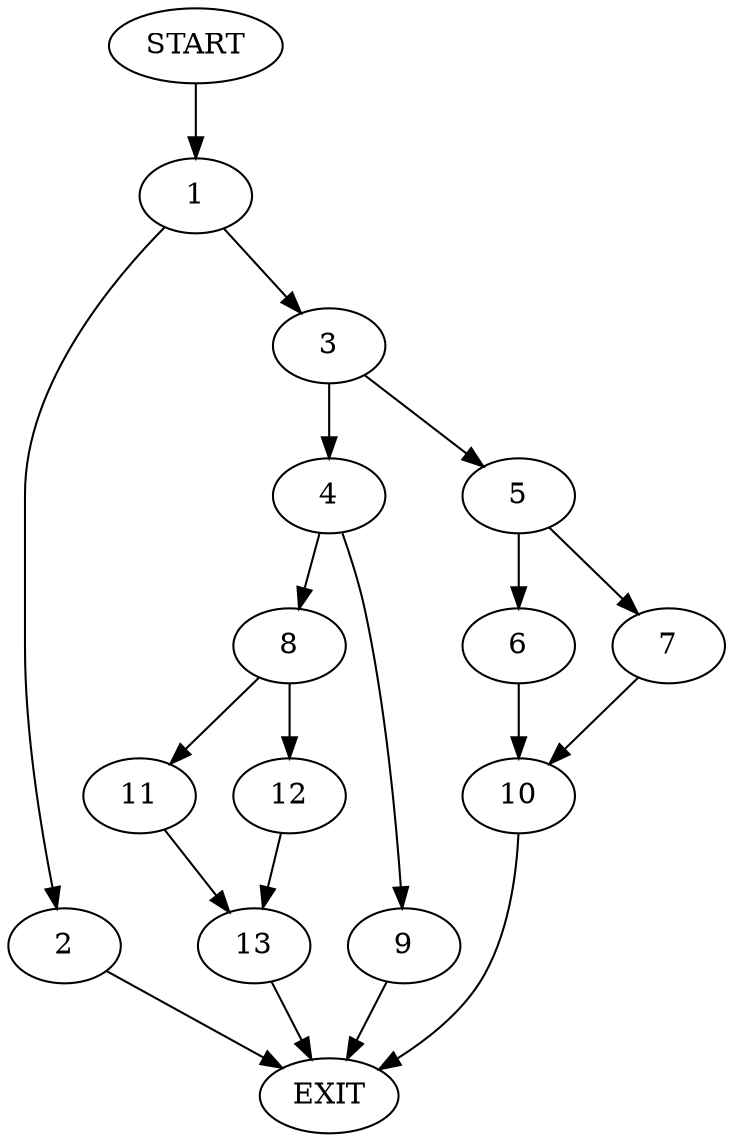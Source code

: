 digraph {
0 [label="START"]
14 [label="EXIT"]
0 -> 1
1 -> 2
1 -> 3
3 -> 4
3 -> 5
2 -> 14
5 -> 6
5 -> 7
4 -> 8
4 -> 9
6 -> 10
7 -> 10
10 -> 14
8 -> 11
8 -> 12
9 -> 14
12 -> 13
11 -> 13
13 -> 14
}
